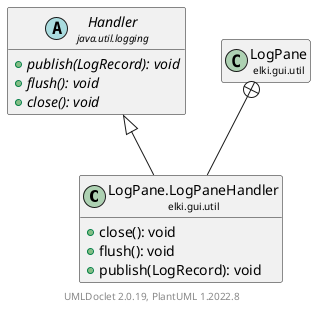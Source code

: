 @startuml
    remove .*\.(Instance|Par|Parameterizer|Factory)$
    set namespaceSeparator none
    hide empty fields
    hide empty methods

    class "<size:14>LogPane.LogPaneHandler\n<size:10>elki.gui.util" as elki.gui.util.LogPane.LogPaneHandler [[LogPane.LogPaneHandler.html]] {
        +close(): void
        +flush(): void
        +publish(LogRecord): void
    }

    abstract class "<size:14>Handler\n<size:10>java.util.logging" as java.util.logging.Handler {
        {abstract} +publish(LogRecord): void
        {abstract} +flush(): void
        {abstract} +close(): void
    }
    class "<size:14>LogPane\n<size:10>elki.gui.util" as elki.gui.util.LogPane [[LogPane.html]]

    java.util.logging.Handler <|-- elki.gui.util.LogPane.LogPaneHandler
    elki.gui.util.LogPane +-- elki.gui.util.LogPane.LogPaneHandler

    center footer UMLDoclet 2.0.19, PlantUML 1.2022.8
@enduml

